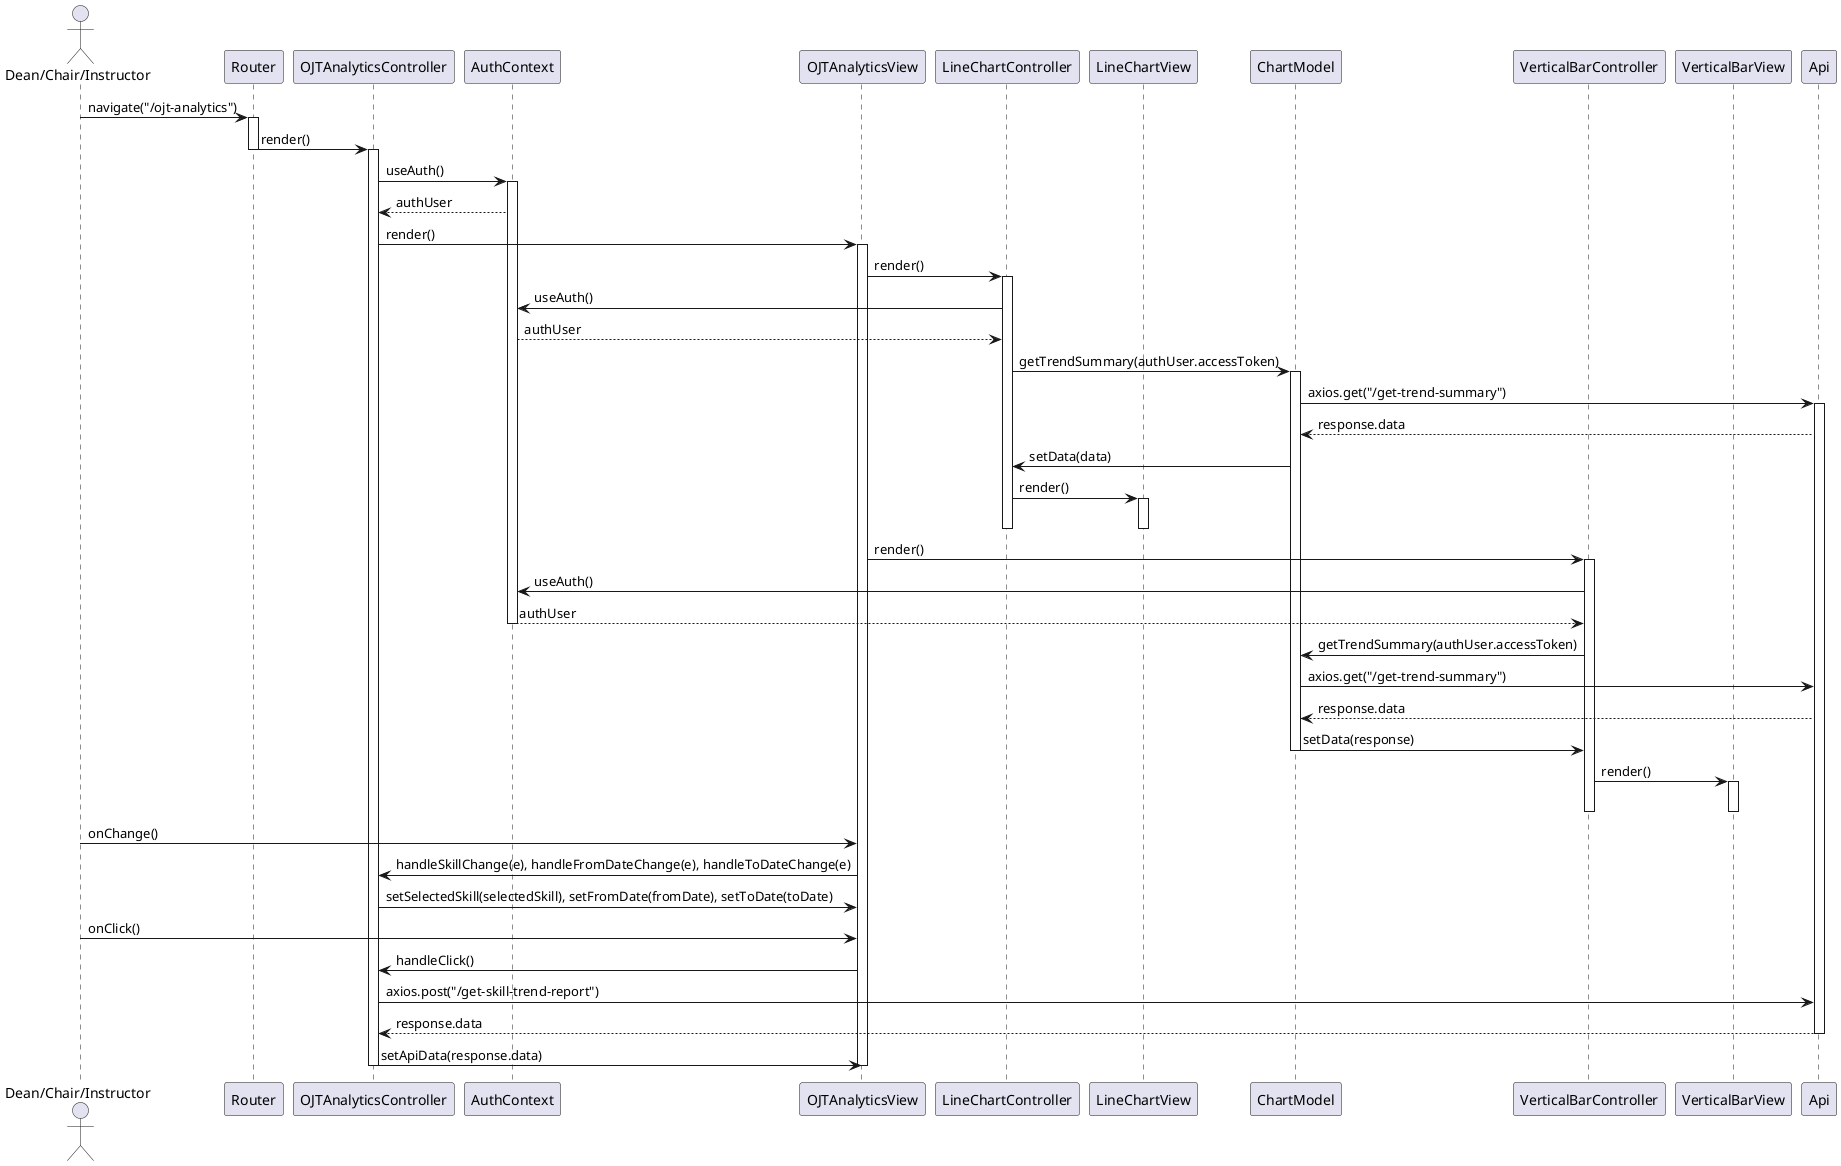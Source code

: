 @startuml ojtanalytics_sequence_diagram

actor "Dean/Chair/Instructor" as User
participant Router
participant OJTAnalyticsController
participant AuthContext
participant OJTAnalyticsView
participant LineChartController
participant LineChartView
participant ChartModel
participant VerticalBarController
participant VerticalBarView
participant Api

User -> Router: navigate("/ojt-analytics")
activate Router
Router -> OJTAnalyticsController: render()
deactivate Router
activate OJTAnalyticsController
OJTAnalyticsController -> AuthContext: useAuth()
activate AuthContext
AuthContext --> OJTAnalyticsController: authUser
OJTAnalyticsController -> OJTAnalyticsView: render()
activate OJTAnalyticsView

OJTAnalyticsView -> LineChartController: render()
activate LineChartController
LineChartController -> AuthContext: useAuth()
AuthContext --> LineChartController: authUser
LineChartController -> ChartModel: getTrendSummary(authUser.accessToken)
activate ChartModel
ChartModel -> Api: axios.get("/get-trend-summary")
activate Api
Api --> ChartModel: response.data
ChartModel -> LineChartController: setData(data)
LineChartController -> LineChartView: render()
activate LineChartView
deactivate LineChartView
deactivate LineChartController

OJTAnalyticsView -> VerticalBarController: render()
activate VerticalBarController
VerticalBarController -> AuthContext: useAuth()
AuthContext --> VerticalBarController: authUser
deactivate AuthContext
VerticalBarController -> ChartModel: getTrendSummary(authUser.accessToken)
ChartModel -> Api: axios.get("/get-trend-summary")
Api --> ChartModel: response.data
ChartModel -> VerticalBarController: setData(response)
deactivate ChartModel
VerticalBarController -> VerticalBarView: render()
activate VerticalBarView
deactivate VerticalBarView
deactivate VerticalBarController

User -> OJTAnalyticsView: onChange()
OJTAnalyticsView -> OJTAnalyticsController: handleSkillChange(e), handleFromDateChange(e), handleToDateChange(e)
OJTAnalyticsController -> OJTAnalyticsView: setSelectedSkill(selectedSkill), setFromDate(fromDate), setToDate(toDate)

User -> OJTAnalyticsView: onClick()
OJTAnalyticsView -> OJTAnalyticsController: handleClick()
OJTAnalyticsController -> Api: axios.post("/get-skill-trend-report")
Api --> OJTAnalyticsController: response.data
deactivate Api
OJTAnalyticsController -> OJTAnalyticsView: setApiData(response.data)
deactivate OJTAnalyticsController
deactivate OJTAnalyticsView

@enduml